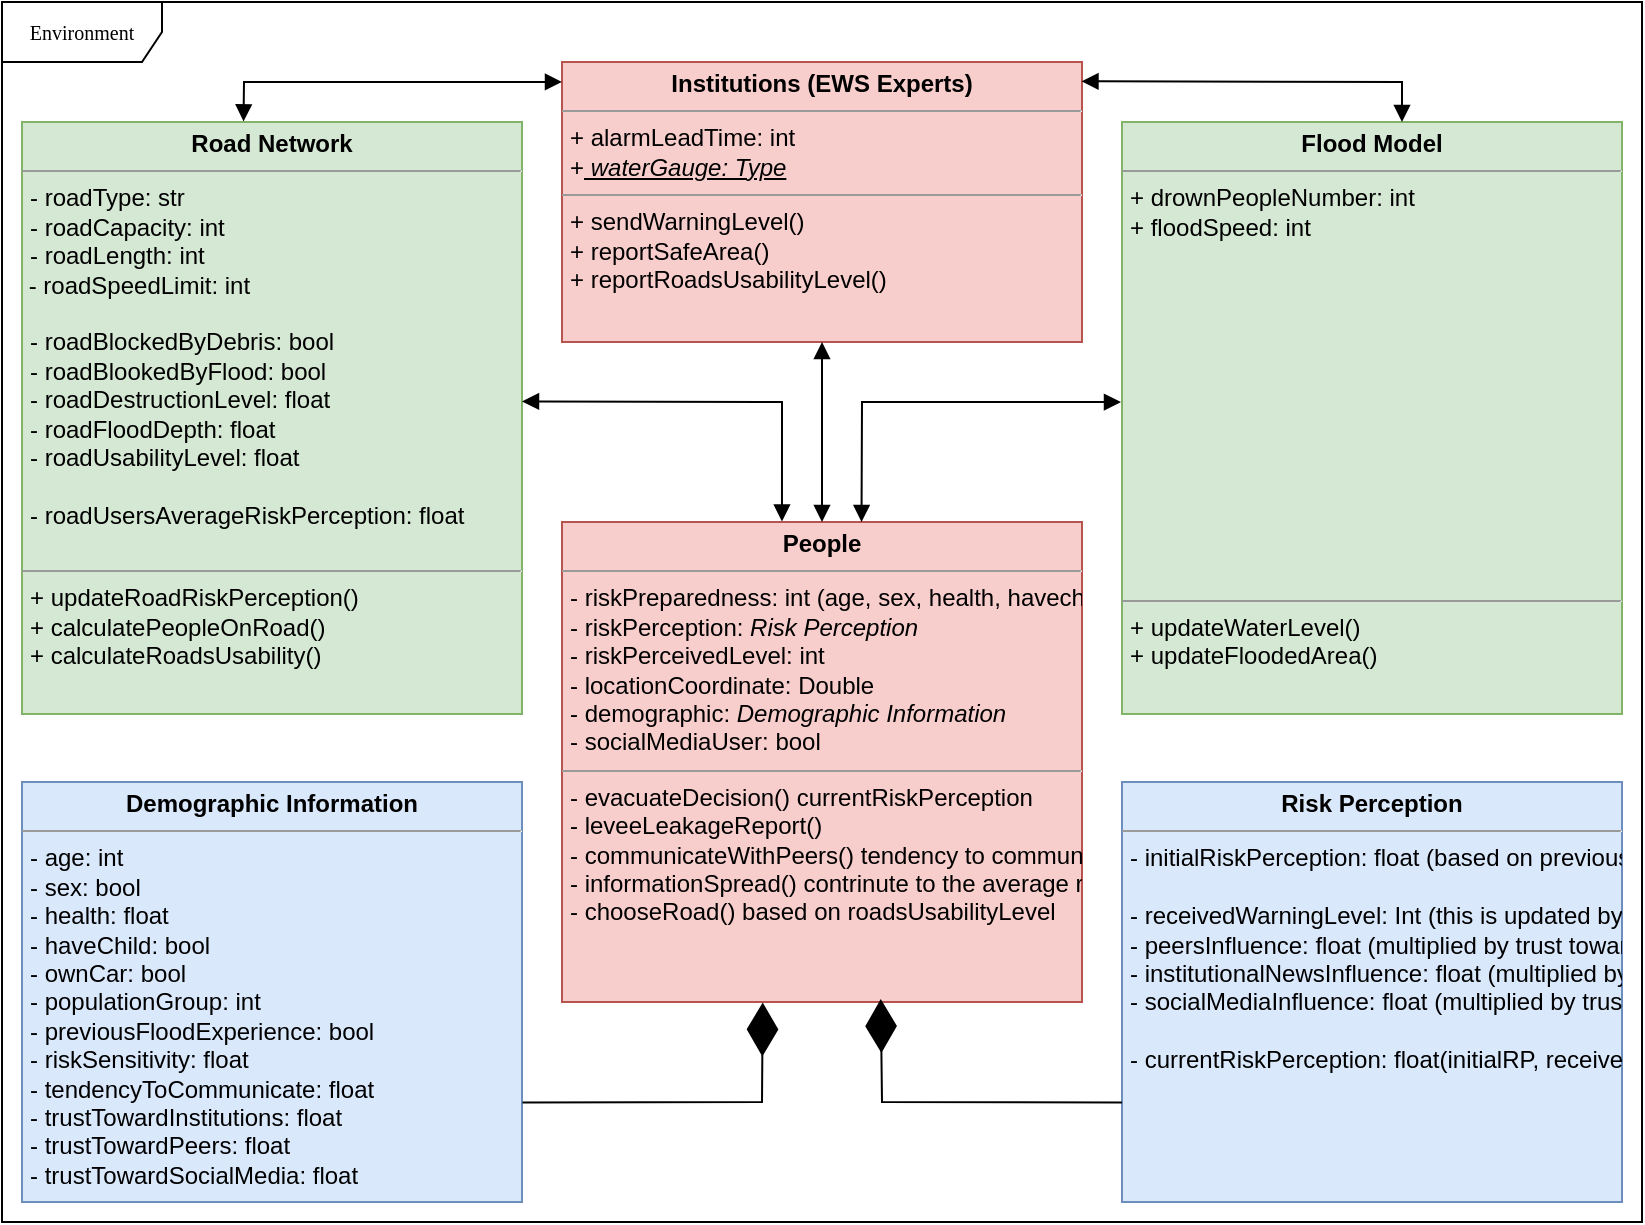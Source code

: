 <mxfile version="22.1.18" type="github">
  <diagram name="Page-1" id="c4acf3e9-155e-7222-9cf6-157b1a14988f">
    <mxGraphModel dx="989" dy="542" grid="1" gridSize="10" guides="1" tooltips="1" connect="1" arrows="1" fold="1" page="1" pageScale="1" pageWidth="850" pageHeight="1100" background="none" math="0" shadow="0">
      <root>
        <mxCell id="0" />
        <mxCell id="1" parent="0" />
        <mxCell id="17acba5748e5396b-1" value="Environment" style="shape=umlFrame;whiteSpace=wrap;html=1;rounded=0;shadow=0;comic=0;labelBackgroundColor=none;strokeWidth=1;fontFamily=Verdana;fontSize=10;align=center;movable=0;resizable=0;rotatable=0;deletable=0;editable=0;locked=1;connectable=0;width=80;height=30;" parent="1" vertex="1">
          <mxGeometry x="40" y="480" width="820" height="610" as="geometry" />
        </mxCell>
        <mxCell id="5d2195bd80daf111-10" value="&lt;p style=&quot;margin:0px;margin-top:4px;text-align:center;&quot;&gt;&lt;b style=&quot;&quot;&gt;Institutions (EWS Experts)&lt;/b&gt;&lt;/p&gt;&lt;hr size=&quot;1&quot;&gt;&lt;p style=&quot;margin:0px;margin-left:4px;&quot;&gt;+ alarmLeadTime: int&lt;br&gt;+&lt;u&gt;&lt;i&gt; waterGauge: Type&lt;/i&gt;&lt;/u&gt;&lt;/p&gt;&lt;hr size=&quot;1&quot;&gt;&lt;p style=&quot;margin:0px;margin-left:4px;&quot;&gt;+ sendWarningLevel()&lt;br&gt;+ reportSafeArea()&lt;/p&gt;&lt;p style=&quot;margin:0px;margin-left:4px;&quot;&gt;+ reportRoadsUsabilityLevel()&lt;/p&gt;" style="verticalAlign=top;align=left;overflow=fill;fontSize=12;fontFamily=Helvetica;html=1;rounded=0;shadow=0;comic=0;labelBackgroundColor=none;strokeWidth=1;fillColor=#f8cecc;strokeColor=#b85450;" parent="1" vertex="1">
          <mxGeometry x="320" y="510" width="260" height="140" as="geometry" />
        </mxCell>
        <mxCell id="5d2195bd80daf111-15" value="&lt;p style=&quot;margin:0px;margin-top:4px;text-align:center;&quot;&gt;&lt;b&gt;People&lt;/b&gt;&lt;br&gt;&lt;/p&gt;&lt;hr size=&quot;1&quot;&gt;&lt;p style=&quot;margin:0px;margin-left:4px;&quot;&gt;- riskPreparedness: int (age, sex, health, havechild, ...)&lt;/p&gt;&lt;p style=&quot;margin:0px;margin-left:4px;&quot;&gt;- riskPerception: &lt;i&gt;Risk Perception&lt;/i&gt;&lt;/p&gt;&lt;p style=&quot;margin:0px;margin-left:4px;&quot;&gt;- riskPerceivedLevel: int&lt;/p&gt;&lt;p style=&quot;margin:0px;margin-left:4px;&quot;&gt;- locationCoordinate: Double&lt;br&gt;- demographic: &lt;i&gt;Demographic Information&lt;/i&gt;&lt;/p&gt;&lt;p style=&quot;margin:0px;margin-left:4px;&quot;&gt;- socialMediaUser: bool&lt;/p&gt;&lt;hr size=&quot;1&quot;&gt;&lt;p style=&quot;margin:0px;margin-left:4px;&quot;&gt;- evacuateDecision() currentRiskPerception&lt;br&gt;- leveeLeakageReport()&lt;/p&gt;&lt;p style=&quot;margin:0px;margin-left:4px;&quot;&gt;- communicateWithPeers() tendency to communicate, risk sensitivity, risk perception&lt;/p&gt;&lt;p style=&quot;margin:0px;margin-left:4px;&quot;&gt;- informationSpread() contrinute to the average risk perception of the road based on risk sensetivity, tendencyToCommunicate&lt;/p&gt;&lt;p style=&quot;margin:0px;margin-left:4px;&quot;&gt;- chooseRoad() based on roadsUsabilityLevel&lt;/p&gt;" style="verticalAlign=top;align=left;overflow=fill;fontSize=12;fontFamily=Helvetica;html=1;rounded=0;shadow=0;comic=0;labelBackgroundColor=none;strokeWidth=1;fillColor=#f8cecc;strokeColor=#b85450;" parent="1" vertex="1">
          <mxGeometry x="320" y="740" width="260" height="240" as="geometry" />
        </mxCell>
        <mxCell id="5d2195bd80daf111-18" value="&lt;p style=&quot;margin:0px;margin-top:4px;text-align:center;&quot;&gt;&lt;b style=&quot;border-color: var(--border-color);&quot;&gt;Flood Model&lt;/b&gt;&lt;br&gt;&lt;/p&gt;&lt;hr size=&quot;1&quot;&gt;&lt;p style=&quot;margin:0px;margin-left:4px;&quot;&gt;+ drownPeopleNumber: int&lt;br&gt;+ floodSpeed: int&lt;/p&gt;&lt;p style=&quot;margin:0px;margin-left:4px;&quot;&gt;&lt;br&gt;&lt;/p&gt;&lt;p style=&quot;margin:0px;margin-left:4px;&quot;&gt;&lt;br&gt;&lt;/p&gt;&lt;p style=&quot;margin:0px;margin-left:4px;&quot;&gt;&lt;br&gt;&lt;/p&gt;&lt;p style=&quot;margin:0px;margin-left:4px;&quot;&gt;&lt;br&gt;&lt;/p&gt;&lt;p style=&quot;margin:0px;margin-left:4px;&quot;&gt;&lt;br&gt;&lt;/p&gt;&lt;p style=&quot;margin:0px;margin-left:4px;&quot;&gt;&lt;br&gt;&lt;/p&gt;&lt;p style=&quot;margin:0px;margin-left:4px;&quot;&gt;&lt;br&gt;&lt;/p&gt;&lt;p style=&quot;margin:0px;margin-left:4px;&quot;&gt;&lt;br&gt;&lt;/p&gt;&lt;p style=&quot;margin:0px;margin-left:4px;&quot;&gt;&lt;br&gt;&lt;/p&gt;&lt;p style=&quot;margin:0px;margin-left:4px;&quot;&gt;&lt;br&gt;&lt;/p&gt;&lt;p style=&quot;margin:0px;margin-left:4px;&quot;&gt;&lt;br&gt;&lt;/p&gt;&lt;p style=&quot;margin:0px;margin-left:4px;&quot;&gt;&lt;br&gt;&lt;/p&gt;&lt;hr size=&quot;1&quot;&gt;&lt;p style=&quot;margin:0px;margin-left:4px;&quot;&gt;+ updateWaterLevel()&lt;br&gt;+ updateFloodedArea()&lt;/p&gt;" style="verticalAlign=top;align=left;overflow=fill;fontSize=12;fontFamily=Helvetica;html=1;rounded=0;shadow=0;comic=0;labelBackgroundColor=none;strokeWidth=1;fillColor=#d5e8d4;strokeColor=#82b366;" parent="1" vertex="1">
          <mxGeometry x="600" y="540" width="250" height="296" as="geometry" />
        </mxCell>
        <mxCell id="5d2195bd80daf111-19" value="&lt;p style=&quot;margin:0px;margin-top:4px;text-align:center;&quot;&gt;&lt;b&gt;Road Network&lt;/b&gt;&lt;/p&gt;&lt;hr size=&quot;1&quot;&gt;&lt;p style=&quot;border-color: var(--border-color); margin: 0px 0px 0px 4px;&quot;&gt;- roadType: str&lt;/p&gt;&lt;p style=&quot;border-color: var(--border-color); margin: 0px 0px 0px 4px;&quot;&gt;- roadCapacity: int&lt;/p&gt;&lt;p style=&quot;border-color: var(--border-color); margin: 0px 0px 0px 4px;&quot;&gt;- roadLength: int&lt;/p&gt;&lt;span style=&quot;&quot;&gt;&lt;/span&gt;&amp;nbsp;- roadSpeedLimit: int&lt;br&gt;&lt;span style=&quot;&quot;&gt;&lt;span style=&quot;&quot;&gt;&amp;nbsp; &amp;nbsp;&amp;nbsp;&lt;/span&gt;&lt;/span&gt;&lt;p style=&quot;margin:0px;margin-left:4px;&quot;&gt;- roadBlockedByDebris: bool&lt;br&gt;- roadBlookedByFlood: bool&lt;/p&gt;&lt;p style=&quot;margin:0px;margin-left:4px;&quot;&gt;- roadDestructionLevel: float&lt;/p&gt;&lt;p style=&quot;margin:0px;margin-left:4px;&quot;&gt;- roadFloodDepth: float&lt;/p&gt;&lt;p style=&quot;margin:0px;margin-left:4px;&quot;&gt;- roadUsabilityLevel: float&lt;/p&gt;&lt;p style=&quot;margin:0px;margin-left:4px;&quot;&gt;&lt;br&gt;&lt;/p&gt;&lt;p style=&quot;margin:0px;margin-left:4px;&quot;&gt;- roadUsersAverageRiskPerception: float&lt;/p&gt;&lt;p style=&quot;margin:0px;margin-left:4px;&quot;&gt;&lt;br&gt;&lt;/p&gt;&lt;hr size=&quot;1&quot;&gt;&lt;p style=&quot;margin:0px;margin-left:4px;&quot;&gt;+ updateRoadRiskPerception()&lt;br&gt;+ calculatePeopleOnRoad()&lt;/p&gt;&lt;p style=&quot;margin:0px;margin-left:4px;&quot;&gt;+ calculateRoadsUsability()&lt;/p&gt;" style="verticalAlign=top;align=left;overflow=fill;fontSize=12;fontFamily=Helvetica;html=1;rounded=0;shadow=0;comic=0;labelBackgroundColor=none;strokeWidth=1;fillColor=#d5e8d4;strokeColor=#82b366;" parent="1" vertex="1">
          <mxGeometry x="50" y="540" width="250" height="296" as="geometry" />
        </mxCell>
        <mxCell id="swbKvZ7h7TzAhNQgbcFF-2" value="&lt;p style=&quot;margin:0px;margin-top:4px;text-align:center;&quot;&gt;&lt;b style=&quot;&quot;&gt;Risk Perception&lt;/b&gt;&lt;/p&gt;&lt;hr size=&quot;1&quot;&gt;&lt;p style=&quot;margin:0px;margin-left:4px;&quot;&gt;- initialRiskPerception: float (based on previous flood experience, risk sensitivity)&lt;/p&gt;&lt;p style=&quot;margin:0px;margin-left:4px;&quot;&gt;&lt;span style=&quot;background-color: initial;&quot;&gt;&lt;br&gt;&lt;/span&gt;&lt;/p&gt;&lt;p style=&quot;margin:0px;margin-left:4px;&quot;&gt;&lt;span style=&quot;background-color: initial;&quot;&gt;- receivedWarningLevel: Int (this is updated by EWS during the event)&lt;/span&gt;&lt;br&gt;&lt;/p&gt;&lt;p style=&quot;margin:0px;margin-left:4px;&quot;&gt;- peersInfluence: float (multiplied by trust toward peers)&lt;/p&gt;&lt;p style=&quot;margin:0px;margin-left:4px;&quot;&gt;- institutionalNewsInfluence: float (multiplied by trust item)&lt;/p&gt;&lt;p style=&quot;margin:0px;margin-left:4px;&quot;&gt;- socialMediaInfluence: float (multiplied by trust item)&lt;/p&gt;&lt;p style=&quot;margin:0px;margin-left:4px;&quot;&gt;&lt;br&gt;&lt;/p&gt;&lt;p style=&quot;border-color: var(--border-color); margin: 0px 0px 0px 4px;&quot;&gt;- currentRiskPerception: float(initialRP, receivedWL,peersl,InstitutionalNI, SocialMI)&lt;/p&gt;&lt;div&gt;&lt;br&gt;&lt;/div&gt;" style="verticalAlign=top;align=left;overflow=fill;fontSize=12;fontFamily=Helvetica;html=1;rounded=0;shadow=0;comic=0;labelBackgroundColor=none;strokeWidth=1;fillColor=#dae8fc;strokeColor=#6c8ebf;" vertex="1" parent="1">
          <mxGeometry x="600" y="870" width="250" height="210" as="geometry" />
        </mxCell>
        <mxCell id="swbKvZ7h7TzAhNQgbcFF-18" value="&lt;p style=&quot;margin:0px;margin-top:4px;text-align:center;&quot;&gt;&lt;b&gt;Demographic Information&lt;/b&gt;&lt;/p&gt;&lt;hr size=&quot;1&quot;&gt;&lt;p style=&quot;margin:0px;margin-left:4px;&quot;&gt;- age: int&lt;/p&gt;&lt;p style=&quot;margin:0px;margin-left:4px;&quot;&gt;- sex: bool&lt;/p&gt;&lt;p style=&quot;margin:0px;margin-left:4px;&quot;&gt;- health: float&lt;/p&gt;&lt;p style=&quot;margin:0px;margin-left:4px;&quot;&gt;- haveChild: bool&lt;/p&gt;&lt;p style=&quot;margin:0px;margin-left:4px;&quot;&gt;- ownCar: bool&lt;/p&gt;&lt;p style=&quot;margin:0px;margin-left:4px;&quot;&gt;- populationGroup: int&lt;/p&gt;&lt;p style=&quot;margin:0px;margin-left:4px;&quot;&gt;- previousFloodExperience: bool&lt;/p&gt;&lt;p style=&quot;margin:0px;margin-left:4px;&quot;&gt;- riskSensitivity: float&lt;/p&gt;&lt;p style=&quot;margin:0px;margin-left:4px;&quot;&gt;- tendencyToCommunicate: float&lt;/p&gt;&lt;p style=&quot;margin:0px;margin-left:4px;&quot;&gt;- trustTowardInstitutions: float&lt;/p&gt;&lt;p style=&quot;margin:0px;margin-left:4px;&quot;&gt;- trustTowardPeers: float&lt;/p&gt;&lt;p style=&quot;margin:0px;margin-left:4px;&quot;&gt;- trustTowardSocialMedia: float&lt;/p&gt;&lt;p style=&quot;margin:0px;margin-left:4px;&quot;&gt;&lt;br&gt;&lt;/p&gt;&lt;p style=&quot;margin:0px;margin-left:4px;&quot;&gt;&lt;br&gt;&lt;/p&gt;&lt;p style=&quot;margin:0px;margin-left:4px;&quot;&gt;&lt;br&gt;&lt;/p&gt;&lt;p style=&quot;margin:0px;margin-left:4px;&quot;&gt;&lt;br&gt;&lt;/p&gt;" style="verticalAlign=top;align=left;overflow=fill;fontSize=12;fontFamily=Helvetica;html=1;rounded=0;shadow=0;comic=0;labelBackgroundColor=none;strokeWidth=1;fillColor=#dae8fc;strokeColor=#6c8ebf;" vertex="1" parent="1">
          <mxGeometry x="50" y="870" width="250" height="210" as="geometry" />
        </mxCell>
        <mxCell id="swbKvZ7h7TzAhNQgbcFF-22" value="" style="endArrow=diamondThin;endFill=1;endSize=24;html=1;rounded=0;exitX=1.001;exitY=0.763;exitDx=0;exitDy=0;exitPerimeter=0;entryX=0.386;entryY=1.001;entryDx=0;entryDy=0;entryPerimeter=0;" edge="1" parent="1" source="swbKvZ7h7TzAhNQgbcFF-18" target="5d2195bd80daf111-15">
          <mxGeometry width="160" relative="1" as="geometry">
            <mxPoint x="390" y="890" as="sourcePoint" />
            <mxPoint x="400" y="980" as="targetPoint" />
            <Array as="points">
              <mxPoint x="420" y="1030" />
            </Array>
          </mxGeometry>
        </mxCell>
        <mxCell id="swbKvZ7h7TzAhNQgbcFF-25" value="" style="endArrow=diamondThin;endFill=1;endSize=24;html=1;rounded=0;exitX=0;exitY=0.763;exitDx=0;exitDy=0;entryX=0.613;entryY=0.994;entryDx=0;entryDy=0;entryPerimeter=0;startSize=6;exitPerimeter=0;" edge="1" parent="1" source="swbKvZ7h7TzAhNQgbcFF-2" target="5d2195bd80daf111-15">
          <mxGeometry width="160" relative="1" as="geometry">
            <mxPoint x="884.962" y="929.82" as="sourcePoint" />
            <mxPoint x="320" y="1020" as="targetPoint" />
            <Array as="points">
              <mxPoint x="480" y="1030" />
            </Array>
          </mxGeometry>
        </mxCell>
        <mxCell id="swbKvZ7h7TzAhNQgbcFF-49" value="" style="endArrow=block;startArrow=block;endFill=1;startFill=1;html=1;exitX=0.443;exitY=-0.001;exitDx=0;exitDy=0;exitPerimeter=0;entryX=0;entryY=0.071;entryDx=0;entryDy=0;entryPerimeter=0;strokeWidth=1;rounded=0;curved=0;" edge="1" parent="1" source="5d2195bd80daf111-19" target="5d2195bd80daf111-10">
          <mxGeometry width="160" relative="1" as="geometry">
            <mxPoint x="150" y="500" as="sourcePoint" />
            <mxPoint x="310" y="500" as="targetPoint" />
            <Array as="points">
              <mxPoint x="161" y="520" />
            </Array>
          </mxGeometry>
        </mxCell>
        <mxCell id="swbKvZ7h7TzAhNQgbcFF-50" value="" style="endArrow=block;startArrow=block;endFill=1;startFill=1;html=1;exitX=0.56;exitY=0;exitDx=0;exitDy=0;exitPerimeter=0;entryX=0.999;entryY=0.069;entryDx=0;entryDy=0;entryPerimeter=0;strokeWidth=1;rounded=0;curved=0;" edge="1" parent="1" source="5d2195bd80daf111-18" target="5d2195bd80daf111-10">
          <mxGeometry width="160" relative="1" as="geometry">
            <mxPoint x="720" y="540" as="sourcePoint" />
            <mxPoint x="879" y="520" as="targetPoint" />
            <Array as="points">
              <mxPoint x="740" y="520" />
            </Array>
          </mxGeometry>
        </mxCell>
        <mxCell id="swbKvZ7h7TzAhNQgbcFF-51" value="" style="endArrow=block;startArrow=block;endFill=1;startFill=1;html=1;entryX=0.5;entryY=1;entryDx=0;entryDy=0;exitX=0.5;exitY=0;exitDx=0;exitDy=0;" edge="1" parent="1" source="5d2195bd80daf111-15" target="5d2195bd80daf111-10">
          <mxGeometry width="160" relative="1" as="geometry">
            <mxPoint x="450" y="720" as="sourcePoint" />
            <mxPoint x="450" y="690" as="targetPoint" />
          </mxGeometry>
        </mxCell>
        <mxCell id="swbKvZ7h7TzAhNQgbcFF-52" value="" style="endArrow=block;startArrow=block;endFill=1;startFill=1;html=1;rounded=0;curved=0;entryX=-0.002;entryY=0.473;entryDx=0;entryDy=0;entryPerimeter=0;exitX=0.576;exitY=0;exitDx=0;exitDy=0;exitPerimeter=0;" edge="1" parent="1" source="5d2195bd80daf111-15" target="5d2195bd80daf111-18">
          <mxGeometry width="160" relative="1" as="geometry">
            <mxPoint x="470" y="730" as="sourcePoint" />
            <mxPoint x="590" y="680" as="targetPoint" />
            <Array as="points">
              <mxPoint x="470" y="680" />
            </Array>
          </mxGeometry>
        </mxCell>
        <mxCell id="swbKvZ7h7TzAhNQgbcFF-53" value="" style="endArrow=block;startArrow=block;endFill=1;startFill=1;html=1;rounded=0;curved=0;exitX=0.423;exitY=-0.001;exitDx=0;exitDy=0;exitPerimeter=0;entryX=1;entryY=0.472;entryDx=0;entryDy=0;entryPerimeter=0;" edge="1" parent="1" source="5d2195bd80daf111-15" target="5d2195bd80daf111-19">
          <mxGeometry width="160" relative="1" as="geometry">
            <mxPoint x="430" y="730" as="sourcePoint" />
            <mxPoint x="310" y="680" as="targetPoint" />
            <Array as="points">
              <mxPoint x="430" y="680" />
            </Array>
          </mxGeometry>
        </mxCell>
      </root>
    </mxGraphModel>
  </diagram>
</mxfile>
